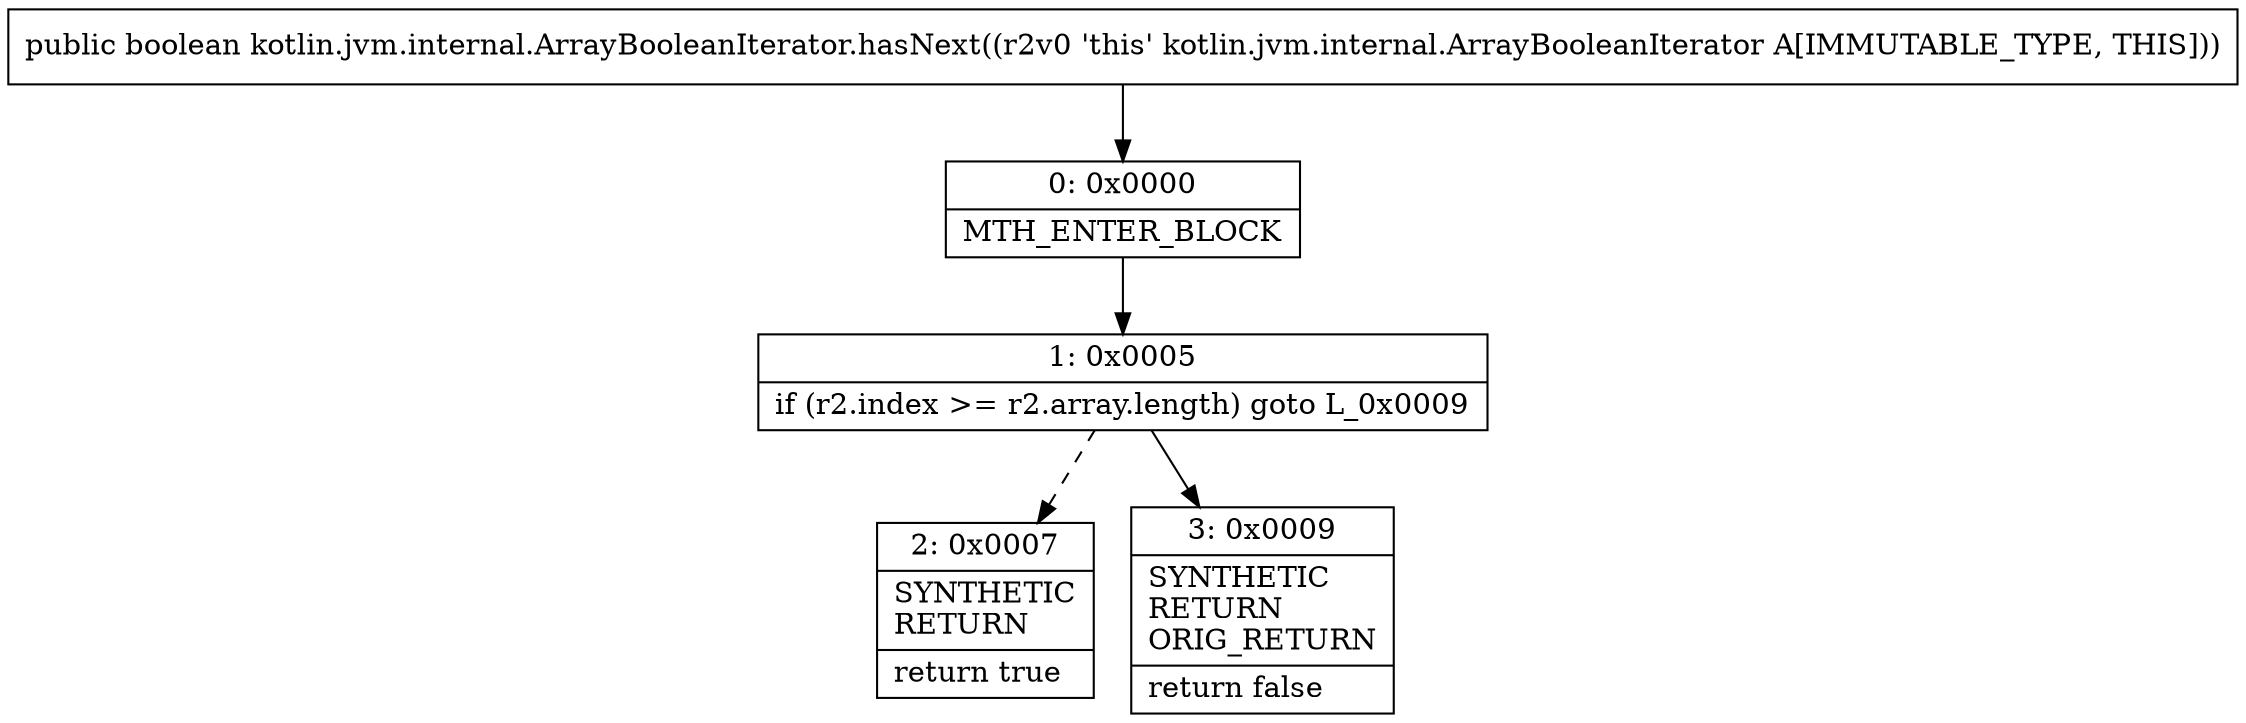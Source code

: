 digraph "CFG forkotlin.jvm.internal.ArrayBooleanIterator.hasNext()Z" {
Node_0 [shape=record,label="{0\:\ 0x0000|MTH_ENTER_BLOCK\l}"];
Node_1 [shape=record,label="{1\:\ 0x0005|if (r2.index \>= r2.array.length) goto L_0x0009\l}"];
Node_2 [shape=record,label="{2\:\ 0x0007|SYNTHETIC\lRETURN\l|return true\l}"];
Node_3 [shape=record,label="{3\:\ 0x0009|SYNTHETIC\lRETURN\lORIG_RETURN\l|return false\l}"];
MethodNode[shape=record,label="{public boolean kotlin.jvm.internal.ArrayBooleanIterator.hasNext((r2v0 'this' kotlin.jvm.internal.ArrayBooleanIterator A[IMMUTABLE_TYPE, THIS])) }"];
MethodNode -> Node_0;
Node_0 -> Node_1;
Node_1 -> Node_2[style=dashed];
Node_1 -> Node_3;
}

